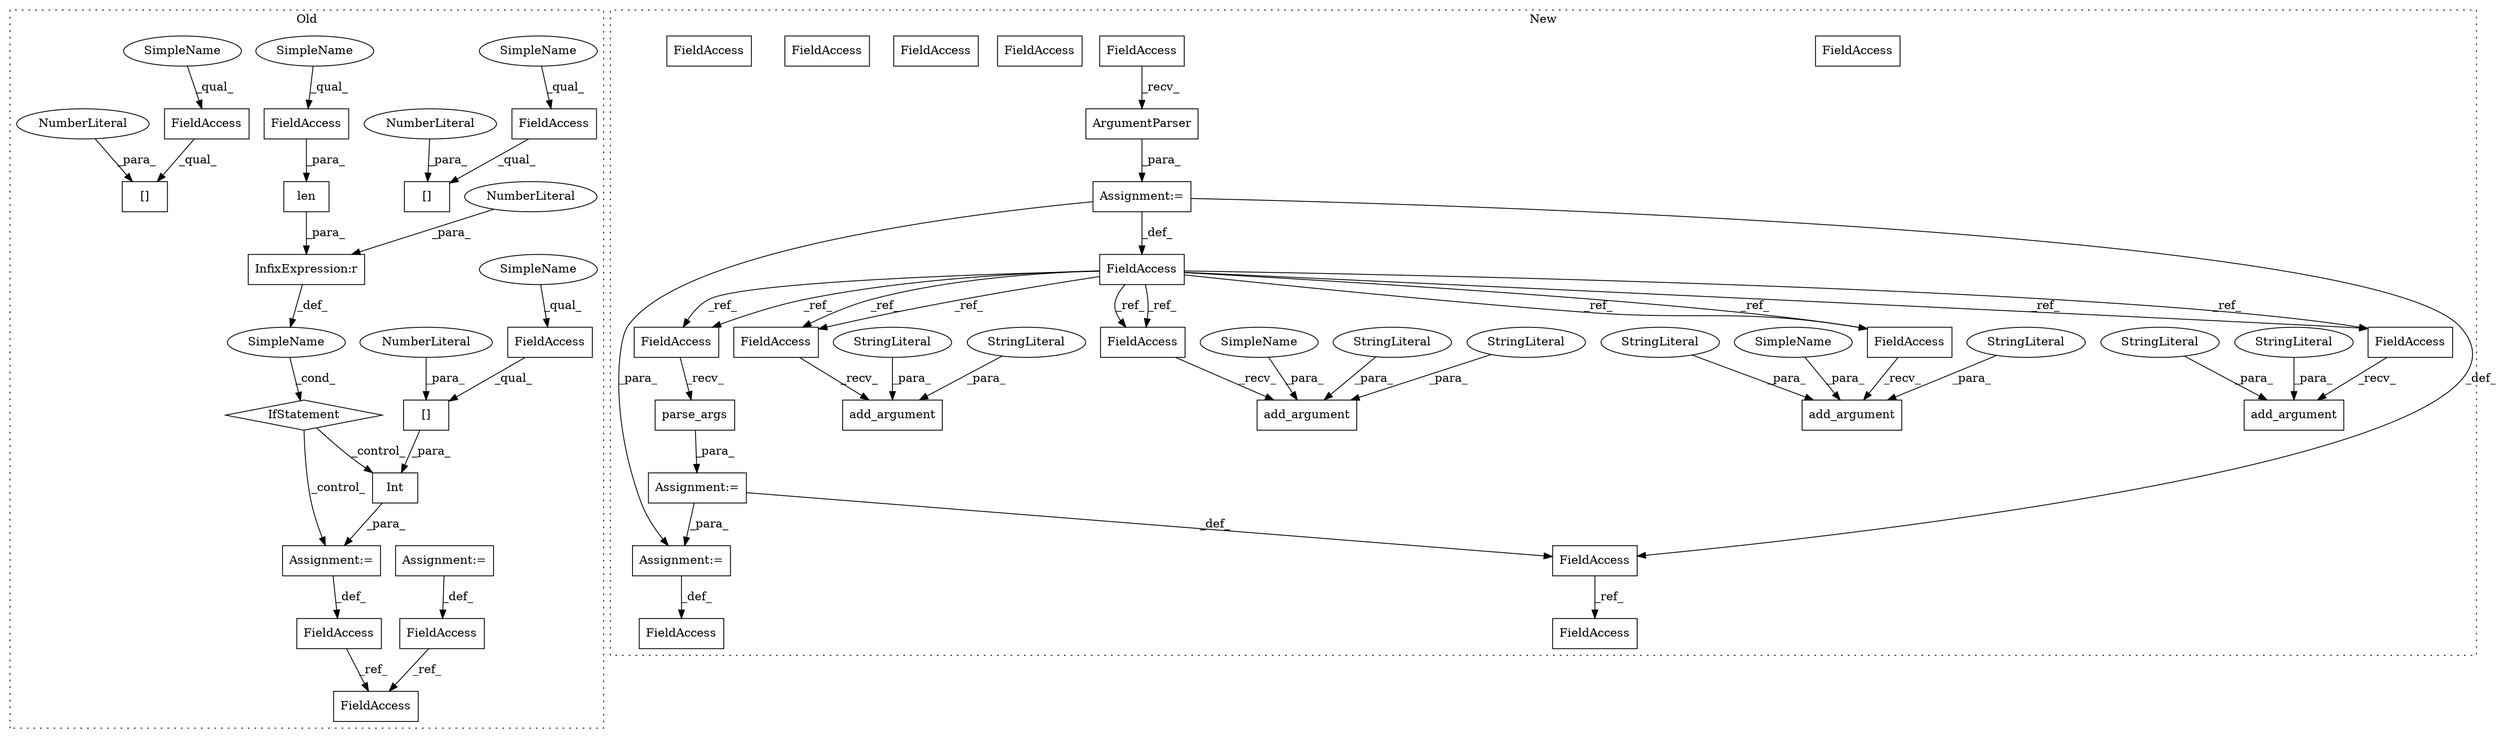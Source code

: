 digraph G {
subgraph cluster0 {
1 [label="Int" a="32" s="2182,2197" l="4,1" shape="box"];
18 [label="[]" a="2" s="2186,2196" l="9,1" shape="box"];
19 [label="NumberLiteral" a="34" s="2195" l="1" shape="ellipse"];
21 [label="Assignment:=" a="7" s="2181" l="1" shape="box"];
22 [label="len" a="32" s="2149,2161" l="4,1" shape="box"];
23 [label="FieldAccess" a="22" s="2153" l="8" shape="box"];
24 [label="IfStatement" a="25" s="2145,2166" l="4,2" shape="diamond"];
25 [label="SimpleName" a="42" s="" l="" shape="ellipse"];
26 [label="InfixExpression:r" a="27" s="2162" l="3" shape="box"];
27 [label="NumberLiteral" a="34" s="2165" l="1" shape="ellipse"];
28 [label="FieldAccess" a="22" s="2073" l="8" shape="box"];
29 [label="FieldAccess" a="22" s="2111" l="8" shape="box"];
30 [label="[]" a="2" s="2111,2121" l="9,1" shape="box"];
31 [label="NumberLiteral" a="34" s="2120" l="1" shape="ellipse"];
35 [label="FieldAccess" a="22" s="2178" l="3" shape="box"];
36 [label="FieldAccess" a="22" s="2372" l="3" shape="box"];
40 [label="FieldAccess" a="22" s="2186" l="8" shape="box"];
41 [label="FieldAccess" a="22" s="2131" l="3" shape="box"];
46 [label="[]" a="2" s="2073,2083" l="9,1" shape="box"];
47 [label="NumberLiteral" a="34" s="2082" l="1" shape="ellipse"];
48 [label="Assignment:=" a="7" s="2134" l="1" shape="box"];
49 [label="SimpleName" a="42" s="2186" l="3" shape="ellipse"];
50 [label="SimpleName" a="42" s="2153" l="3" shape="ellipse"];
51 [label="SimpleName" a="42" s="2111" l="3" shape="ellipse"];
52 [label="SimpleName" a="42" s="2073" l="3" shape="ellipse"];
label = "Old";
style="dotted";
}
subgraph cluster1 {
2 [label="ArgumentParser" a="32" s="2127" l="16" shape="box"];
3 [label="Assignment:=" a="7" s="2531" l="14" shape="box"];
4 [label="Assignment:=" a="7" s="2117" l="1" shape="box"];
5 [label="add_argument" a="32" s="2314,2370" l="13,1" shape="box"];
6 [label="StringLiteral" a="45" s="2327" l="10" shape="ellipse"];
7 [label="StringLiteral" a="45" s="2345" l="25" shape="ellipse"];
8 [label="add_argument" a="32" s="2158,2218" l="13,1" shape="box"];
9 [label="parse_args" a="32" s="2496" l="12" shape="box"];
10 [label="add_argument" a="32" s="2234,2298" l="13,1" shape="box"];
11 [label="StringLiteral" a="45" s="2268" l="30" shape="ellipse"];
12 [label="StringLiteral" a="45" s="2171" l="10" shape="ellipse"];
13 [label="StringLiteral" a="45" s="2192" l="26" shape="ellipse"];
14 [label="StringLiteral" a="45" s="2247" l="10" shape="ellipse"];
15 [label="add_argument" a="32" s="2386,2475" l="13,1" shape="box"];
16 [label="StringLiteral" a="45" s="2414" l="61" shape="ellipse"];
17 [label="StringLiteral" a="45" s="2399" l="7" shape="ellipse"];
20 [label="Assignment:=" a="7" s="2732" l="1" shape="box"];
32 [label="FieldAccess" a="22" s="2379" l="6" shape="box"];
33 [label="FieldAccess" a="22" s="2118" l="8" shape="box"];
34 [label="FieldAccess" a="22" s="2721" l="11" shape="box"];
37 [label="FieldAccess" a="22" s="2151" l="6" shape="box"];
38 [label="FieldAccess" a="22" s="2516" l="15" shape="box"];
39 [label="FieldAccess" a="22" s="2489" l="6" shape="box"];
42 [label="FieldAccess" a="22" s="2111" l="6" shape="box"];
43 [label="FieldAccess" a="22" s="2667" l="15" shape="box"];
44 [label="FieldAccess" a="22" s="2307" l="6" shape="box"];
45 [label="FieldAccess" a="22" s="2227" l="6" shape="box"];
53 [label="FieldAccess" a="22" s="2489" l="6" shape="box"];
54 [label="FieldAccess" a="22" s="2151" l="6" shape="box"];
55 [label="FieldAccess" a="22" s="2379" l="6" shape="box"];
56 [label="FieldAccess" a="22" s="2307" l="6" shape="box"];
57 [label="FieldAccess" a="22" s="2227" l="6" shape="box"];
58 [label="SimpleName" a="42" s="2263" l="4" shape="ellipse"];
59 [label="SimpleName" a="42" s="2187" l="4" shape="ellipse"];
label = "New";
style="dotted";
}
1 -> 21 [label="_para_"];
2 -> 4 [label="_para_"];
3 -> 38 [label="_def_"];
3 -> 20 [label="_para_"];
4 -> 20 [label="_para_"];
4 -> 38 [label="_def_"];
4 -> 42 [label="_def_"];
6 -> 5 [label="_para_"];
7 -> 5 [label="_para_"];
9 -> 3 [label="_para_"];
11 -> 10 [label="_para_"];
12 -> 8 [label="_para_"];
13 -> 8 [label="_para_"];
14 -> 10 [label="_para_"];
16 -> 15 [label="_para_"];
17 -> 15 [label="_para_"];
18 -> 1 [label="_para_"];
19 -> 18 [label="_para_"];
20 -> 34 [label="_def_"];
21 -> 35 [label="_def_"];
22 -> 26 [label="_para_"];
23 -> 22 [label="_para_"];
24 -> 1 [label="_control_"];
24 -> 21 [label="_control_"];
25 -> 24 [label="_cond_"];
26 -> 25 [label="_def_"];
27 -> 26 [label="_para_"];
28 -> 46 [label="_qual_"];
29 -> 30 [label="_qual_"];
31 -> 30 [label="_para_"];
33 -> 2 [label="_recv_"];
35 -> 36 [label="_ref_"];
38 -> 43 [label="_ref_"];
40 -> 18 [label="_qual_"];
41 -> 36 [label="_ref_"];
42 -> 54 [label="_ref_"];
42 -> 53 [label="_ref_"];
42 -> 54 [label="_ref_"];
42 -> 55 [label="_ref_"];
42 -> 56 [label="_ref_"];
42 -> 53 [label="_ref_"];
42 -> 56 [label="_ref_"];
42 -> 57 [label="_ref_"];
42 -> 57 [label="_ref_"];
42 -> 55 [label="_ref_"];
47 -> 46 [label="_para_"];
48 -> 41 [label="_def_"];
49 -> 40 [label="_qual_"];
50 -> 23 [label="_qual_"];
51 -> 29 [label="_qual_"];
52 -> 28 [label="_qual_"];
53 -> 9 [label="_recv_"];
54 -> 8 [label="_recv_"];
55 -> 15 [label="_recv_"];
56 -> 5 [label="_recv_"];
57 -> 10 [label="_recv_"];
58 -> 10 [label="_para_"];
59 -> 8 [label="_para_"];
}